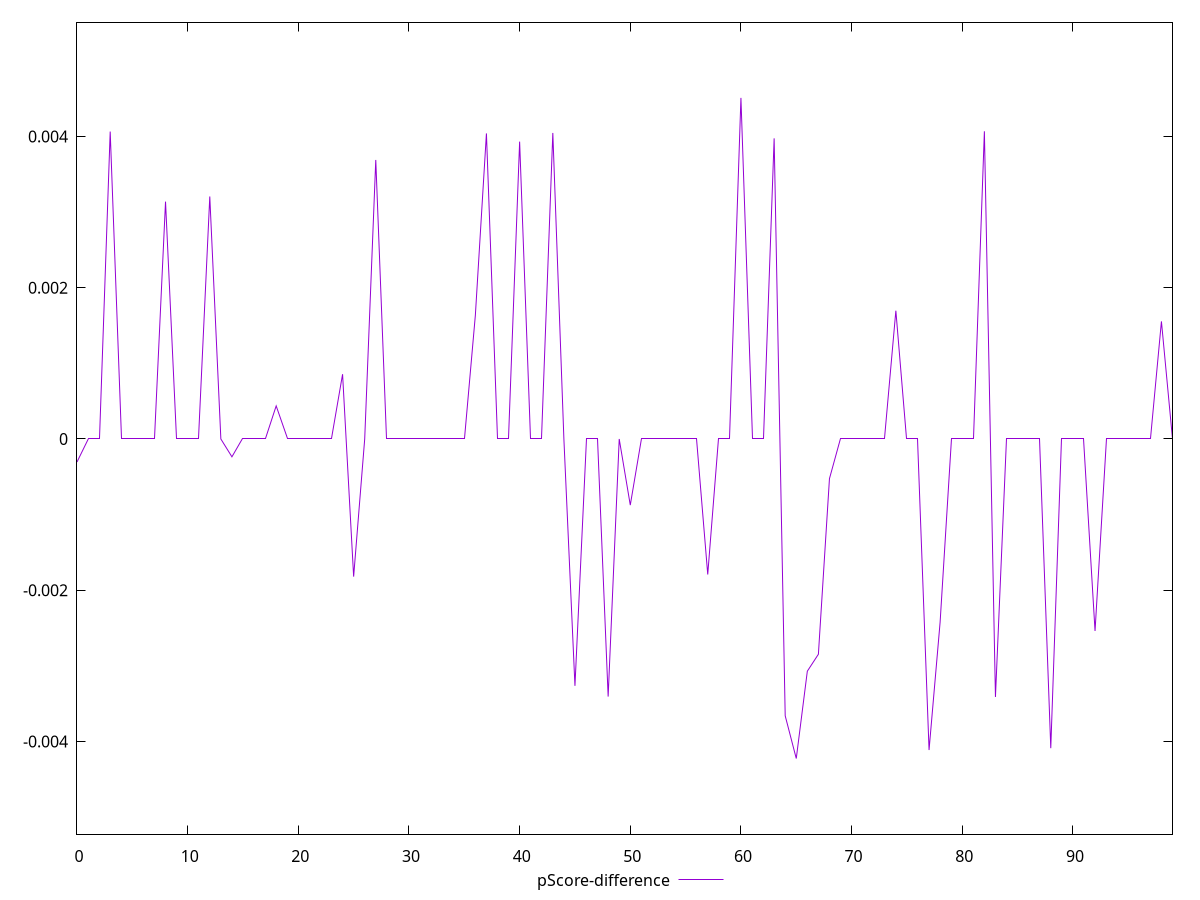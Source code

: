 reset

$pScoreDifference <<EOF
0 -0.0003044444444444405
1 0
2 0
3 0.004065833489100057
4 0
5 0
6 0
7 0
8 0.0031391668319701305
9 0
10 0
11 0
12 0.0032066667079925226
13 0
14 -0.00023583332697540982
15 0
16 0
17 0
18 0.0004375000794728523
19 0
20 0
21 0
22 0
23 0
24 0.0008566669623056855
25 -0.0018200004100800138
26 0
27 0.0036899995803832963
28 0
29 0
30 0
31 0
32 0
33 0
34 0
35 0
36 0.0016366668542225904
37 0.004040833711624114
38 0
39 0
40 0.003932499885558993
41 0
42 0
43 0.004047500292460038
44 0
45 -0.003264999787012668
46 0
47 0
48 -0.0034066665172576283
49 0
50 -0.000874166886011718
51 0
52 0
53 0
54 0
55 0
56 0
57 -0.0017916667461395086
58 0
59 0
60 0.00451083342234293
61 0
62 0
63 0.003975833654403682
64 -0.0036608338356018955
65 -0.004225833415985147
66 -0.00307083328564961
67 -0.002846666574478185
68 -0.0005241664250692502
69 0
70 0
71 0
72 0
73 0
74 0.001696666479110709
75 0
76 0
77 -0.004113333622614568
78 -0.002422500054041543
79 0
80 0
81 0
82 0.004069166580835892
83 -0.003411666949590053
84 0
85 0
86 0
87 0
88 -0.004089166323343996
89 0
90 0
91 0
92 -0.0025391666094461973
93 0
94 0
95 0
96 0
97 0
98 0.0015550001462300012
99 0
EOF

set key outside below
set xrange [0:99]
set yrange [-0.005225833415985147:0.00551083342234293]
set trange [-0.005225833415985147:0.00551083342234293]
set terminal svg size 640, 500 enhanced background rgb 'white'
set output "report_00018_2021-02-10T15-25-16.877Z/uses-rel-preconnect/samples/pages+cached+noadtech+nomedia+nocss/pScore-difference/values.svg"

plot $pScoreDifference title "pScore-difference" with line

reset
